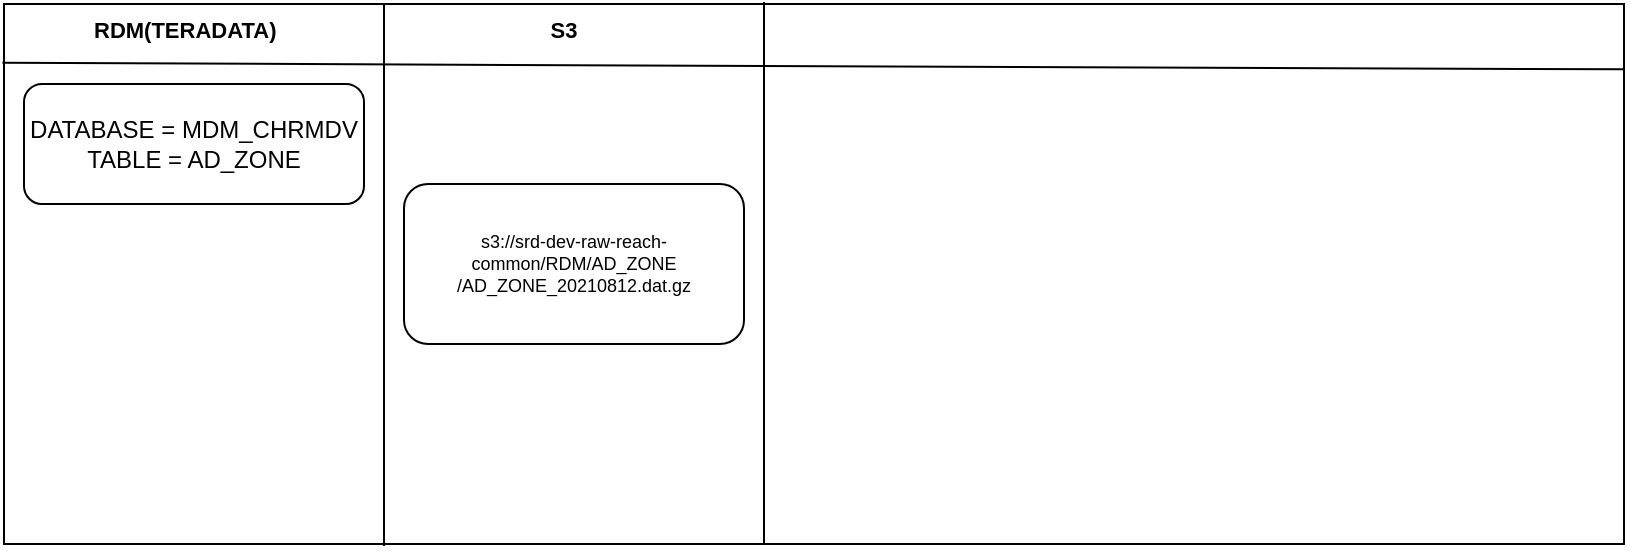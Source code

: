 <mxfile version="14.9.7" type="github"><diagram id="BADoctPsoIHifDCNGWgY" name="Page-1"><mxGraphModel dx="782" dy="436" grid="1" gridSize="10" guides="1" tooltips="1" connect="1" arrows="1" fold="1" page="1" pageScale="1" pageWidth="850" pageHeight="1100" math="0" shadow="0"><root><mxCell id="0"/><mxCell id="1" parent="0"/><mxCell id="_dWpMDChuA4bzY4KUr8o-1" value="" style="rounded=0;whiteSpace=wrap;html=1;" vertex="1" parent="1"><mxGeometry x="30" y="650" width="810" height="270" as="geometry"/></mxCell><mxCell id="_dWpMDChuA4bzY4KUr8o-2" value="DATABASE = MDM_CHRMDV&lt;br&gt;TABLE = AD_ZONE" style="rounded=1;whiteSpace=wrap;html=1;" vertex="1" parent="1"><mxGeometry x="40" y="690" width="170" height="60" as="geometry"/></mxCell><mxCell id="_dWpMDChuA4bzY4KUr8o-4" value="" style="endArrow=none;html=1;" edge="1" parent="1"><mxGeometry width="50" height="50" relative="1" as="geometry"><mxPoint x="220" y="921" as="sourcePoint"/><mxPoint x="220" y="650" as="targetPoint"/><Array as="points"/></mxGeometry></mxCell><mxCell id="_dWpMDChuA4bzY4KUr8o-5" value="" style="endArrow=none;html=1;exitX=-0.001;exitY=0.109;exitDx=0;exitDy=0;exitPerimeter=0;entryX=1;entryY=0.121;entryDx=0;entryDy=0;entryPerimeter=0;" edge="1" parent="1" source="_dWpMDChuA4bzY4KUr8o-1" target="_dWpMDChuA4bzY4KUr8o-1"><mxGeometry width="50" height="50" relative="1" as="geometry"><mxPoint x="380" y="800" as="sourcePoint"/><mxPoint x="430" y="750" as="targetPoint"/></mxGeometry></mxCell><mxCell id="_dWpMDChuA4bzY4KUr8o-6" value="&lt;h1 style=&quot;font-size: 11px;&quot;&gt;RDM(TERADATA)&lt;/h1&gt;" style="text;html=1;strokeColor=none;fillColor=none;spacing=5;spacingTop=-20;whiteSpace=wrap;overflow=hidden;rounded=0;strokeWidth=0;fontSize=11;" vertex="1" parent="1"><mxGeometry x="70" y="660" width="140" height="30" as="geometry"/></mxCell><mxCell id="_dWpMDChuA4bzY4KUr8o-7" value="" style="endArrow=none;html=1;" edge="1" parent="1"><mxGeometry width="50" height="50" relative="1" as="geometry"><mxPoint x="410" y="920" as="sourcePoint"/><mxPoint x="410" y="649" as="targetPoint"/><Array as="points"><mxPoint x="410" y="789"/></Array></mxGeometry></mxCell><mxCell id="_dWpMDChuA4bzY4KUr8o-8" value="&lt;h1 style=&quot;font-size: 11px&quot;&gt;S3&lt;/h1&gt;" style="text;html=1;strokeColor=none;fillColor=none;spacing=5;spacingTop=-20;whiteSpace=wrap;overflow=hidden;rounded=0;strokeWidth=0;fontSize=11;align=center;" vertex="1" parent="1"><mxGeometry x="240" y="660" width="140" height="30" as="geometry"/></mxCell><mxCell id="_dWpMDChuA4bzY4KUr8o-9" value="s3://srd-dev-raw-reach-common/RDM/AD_ZONE&lt;br&gt;/AD_ZONE_20210812.dat.gz" style="rounded=1;whiteSpace=wrap;html=1;fontSize=9;" vertex="1" parent="1"><mxGeometry x="230" y="740" width="170" height="80" as="geometry"/></mxCell></root></mxGraphModel></diagram></mxfile>